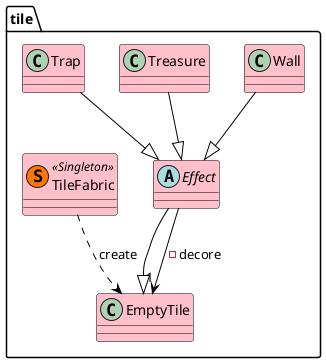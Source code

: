 @startuml

skinparam class {
	BackgroundColor #FFC0CB
	ArrowColor Black
	BorderColor Black
}

package tile{

    class EmptyTile{

    }

    class Wall{

    }

    class Treasure{

    }

    class Trap{

    }

    abstract Effect{

    }

    class TileFabric << (S,#FF7700) Singleton >>{

    }

}

Wall --|> Effect
Effect --|> EmptyTile
Effect --> "1" EmptyTile : -decore
Trap --|> Effect
Treasure --|> Effect

TileFabric ..> EmptyTile : create

@enduml